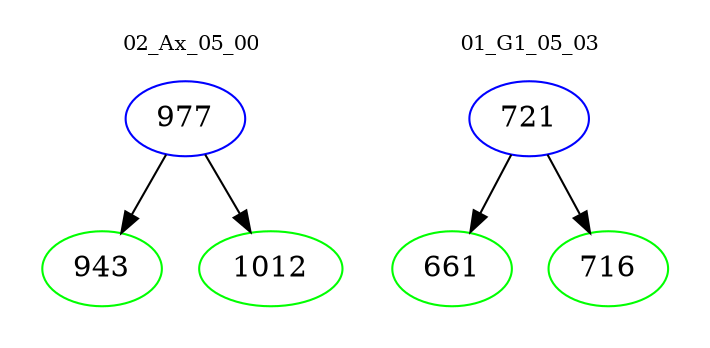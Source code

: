 digraph{
subgraph cluster_0 {
color = white
label = "02_Ax_05_00";
fontsize=10;
T0_977 [label="977", color="blue"]
T0_977 -> T0_943 [color="black"]
T0_943 [label="943", color="green"]
T0_977 -> T0_1012 [color="black"]
T0_1012 [label="1012", color="green"]
}
subgraph cluster_1 {
color = white
label = "01_G1_05_03";
fontsize=10;
T1_721 [label="721", color="blue"]
T1_721 -> T1_661 [color="black"]
T1_661 [label="661", color="green"]
T1_721 -> T1_716 [color="black"]
T1_716 [label="716", color="green"]
}
}
